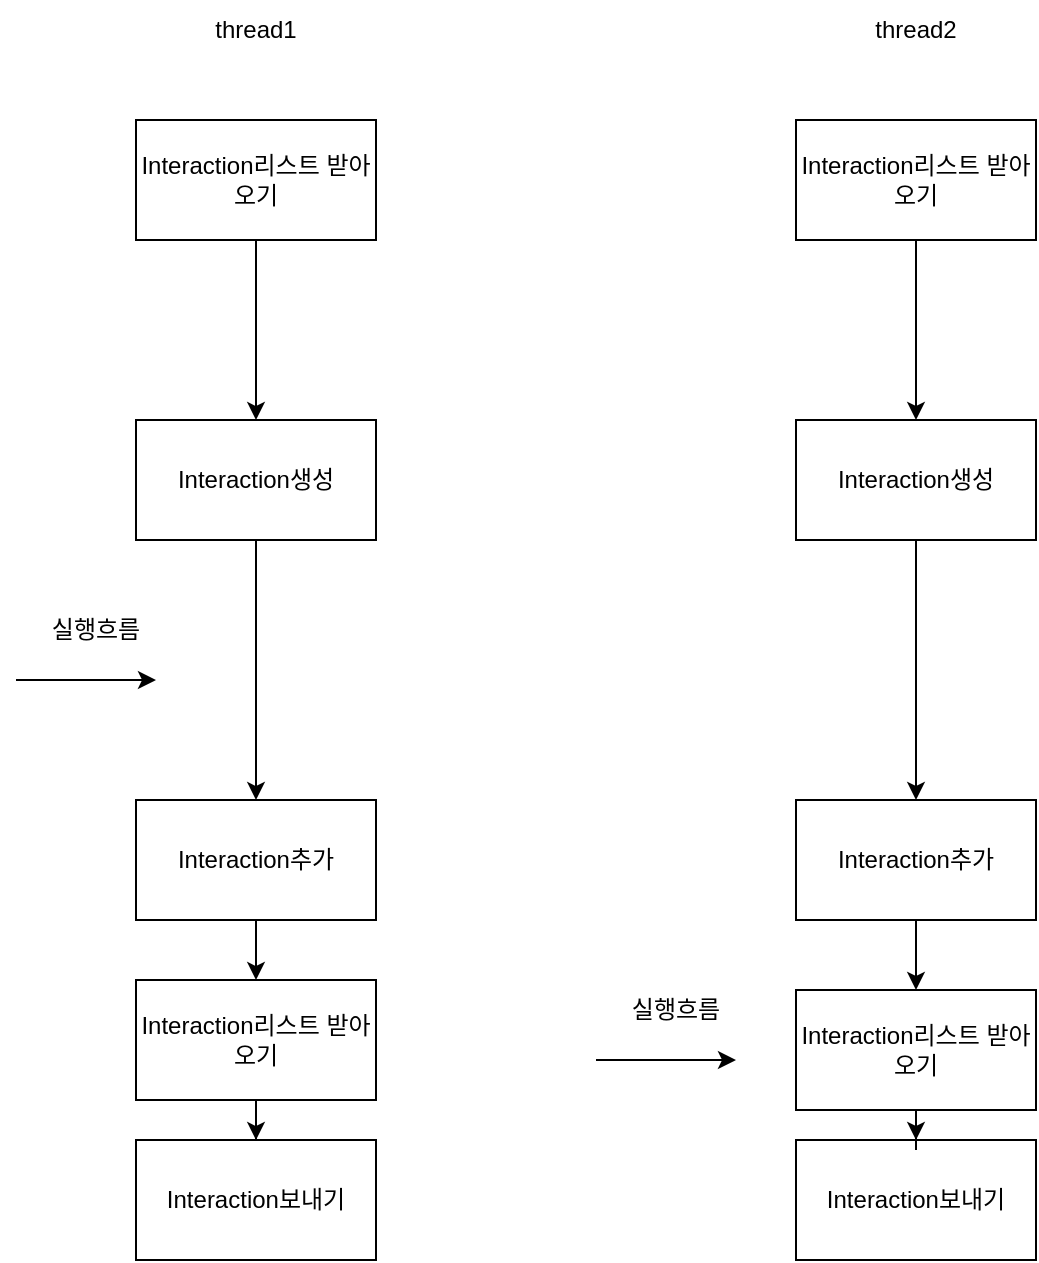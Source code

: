<mxfile version="20.3.0" type="device"><diagram id="3Au6_BwQhY_L9uyFkaCk" name="페이지-1"><mxGraphModel dx="1038" dy="649" grid="1" gridSize="10" guides="1" tooltips="1" connect="1" arrows="1" fold="1" page="1" pageScale="1" pageWidth="827" pageHeight="1169" math="0" shadow="0"><root><mxCell id="0"/><mxCell id="1" parent="0"/><mxCell id="vIrR3-miaPwcPN79HrVg-6" style="edgeStyle=orthogonalEdgeStyle;rounded=0;orthogonalLoop=1;jettySize=auto;html=1;" parent="1" source="vIrR3-miaPwcPN79HrVg-1" target="vIrR3-miaPwcPN79HrVg-7" edge="1"><mxGeometry relative="1" as="geometry"><mxPoint x="200" y="410" as="targetPoint"/></mxGeometry></mxCell><mxCell id="vIrR3-miaPwcPN79HrVg-1" value="Interaction생성" style="rounded=0;whiteSpace=wrap;html=1;" parent="1" vertex="1"><mxGeometry x="140" y="240" width="120" height="60" as="geometry"/></mxCell><mxCell id="vIrR3-miaPwcPN79HrVg-3" value="thread1" style="text;html=1;strokeColor=none;fillColor=none;align=center;verticalAlign=middle;whiteSpace=wrap;rounded=0;" parent="1" vertex="1"><mxGeometry x="170" y="30" width="60" height="30" as="geometry"/></mxCell><mxCell id="vIrR3-miaPwcPN79HrVg-4" value="thread2" style="text;html=1;strokeColor=none;fillColor=none;align=center;verticalAlign=middle;whiteSpace=wrap;rounded=0;" parent="1" vertex="1"><mxGeometry x="500" y="30" width="60" height="30" as="geometry"/></mxCell><mxCell id="e-8afEbeLUT9--AIl6U_-8" style="edgeStyle=orthogonalEdgeStyle;rounded=0;orthogonalLoop=1;jettySize=auto;html=1;" edge="1" parent="1" source="vIrR3-miaPwcPN79HrVg-7" target="e-8afEbeLUT9--AIl6U_-7"><mxGeometry relative="1" as="geometry"/></mxCell><mxCell id="vIrR3-miaPwcPN79HrVg-7" value="Interaction추가" style="rounded=0;whiteSpace=wrap;html=1;" parent="1" vertex="1"><mxGeometry x="140" y="430" width="120" height="60" as="geometry"/></mxCell><mxCell id="vIrR3-miaPwcPN79HrVg-15" value="Interaction보내기" style="rounded=0;whiteSpace=wrap;html=1;" parent="1" vertex="1"><mxGeometry x="140" y="600" width="120" height="60" as="geometry"/></mxCell><mxCell id="vIrR3-miaPwcPN79HrVg-23" style="edgeStyle=orthogonalEdgeStyle;rounded=0;orthogonalLoop=1;jettySize=auto;html=1;" parent="1" source="vIrR3-miaPwcPN79HrVg-22" target="vIrR3-miaPwcPN79HrVg-1" edge="1"><mxGeometry relative="1" as="geometry"/></mxCell><mxCell id="vIrR3-miaPwcPN79HrVg-22" value="Interaction리스트 받아오기" style="rounded=0;whiteSpace=wrap;html=1;" parent="1" vertex="1"><mxGeometry x="140" y="90" width="120" height="60" as="geometry"/></mxCell><mxCell id="vIrR3-miaPwcPN79HrVg-24" style="edgeStyle=orthogonalEdgeStyle;rounded=0;orthogonalLoop=1;jettySize=auto;html=1;" parent="1" source="vIrR3-miaPwcPN79HrVg-25" target="vIrR3-miaPwcPN79HrVg-27" edge="1"><mxGeometry relative="1" as="geometry"><mxPoint x="530" y="410" as="targetPoint"/></mxGeometry></mxCell><mxCell id="vIrR3-miaPwcPN79HrVg-25" value="Interaction생성" style="rounded=0;whiteSpace=wrap;html=1;" parent="1" vertex="1"><mxGeometry x="470" y="240" width="120" height="60" as="geometry"/></mxCell><mxCell id="e-8afEbeLUT9--AIl6U_-10" style="edgeStyle=orthogonalEdgeStyle;rounded=0;orthogonalLoop=1;jettySize=auto;html=1;" edge="1" parent="1" source="vIrR3-miaPwcPN79HrVg-27" target="e-8afEbeLUT9--AIl6U_-6"><mxGeometry relative="1" as="geometry"/></mxCell><mxCell id="vIrR3-miaPwcPN79HrVg-27" value="Interaction추가" style="rounded=0;whiteSpace=wrap;html=1;" parent="1" vertex="1"><mxGeometry x="470" y="430" width="120" height="60" as="geometry"/></mxCell><mxCell id="vIrR3-miaPwcPN79HrVg-28" value="Interaction보내기" style="rounded=0;whiteSpace=wrap;html=1;" parent="1" vertex="1"><mxGeometry x="470" y="600" width="120" height="60" as="geometry"/></mxCell><mxCell id="vIrR3-miaPwcPN79HrVg-29" style="edgeStyle=orthogonalEdgeStyle;rounded=0;orthogonalLoop=1;jettySize=auto;html=1;" parent="1" source="vIrR3-miaPwcPN79HrVg-30" target="vIrR3-miaPwcPN79HrVg-25" edge="1"><mxGeometry relative="1" as="geometry"/></mxCell><mxCell id="vIrR3-miaPwcPN79HrVg-30" value="Interaction리스트 받아오기" style="rounded=0;whiteSpace=wrap;html=1;" parent="1" vertex="1"><mxGeometry x="470" y="90" width="120" height="60" as="geometry"/></mxCell><mxCell id="e-8afEbeLUT9--AIl6U_-1" value="실행흐름" style="text;html=1;strokeColor=none;fillColor=none;align=center;verticalAlign=middle;whiteSpace=wrap;rounded=0;" vertex="1" parent="1"><mxGeometry x="90" y="330" width="60" height="30" as="geometry"/></mxCell><mxCell id="e-8afEbeLUT9--AIl6U_-3" value="" style="endArrow=classic;html=1;rounded=0;" edge="1" parent="1"><mxGeometry width="50" height="50" relative="1" as="geometry"><mxPoint x="80" y="370" as="sourcePoint"/><mxPoint x="150" y="370" as="targetPoint"/></mxGeometry></mxCell><mxCell id="e-8afEbeLUT9--AIl6U_-4" value="실행흐름" style="text;html=1;strokeColor=none;fillColor=none;align=center;verticalAlign=middle;whiteSpace=wrap;rounded=0;" vertex="1" parent="1"><mxGeometry x="380" y="520" width="60" height="30" as="geometry"/></mxCell><mxCell id="e-8afEbeLUT9--AIl6U_-5" value="" style="endArrow=classic;html=1;rounded=0;" edge="1" parent="1"><mxGeometry width="50" height="50" relative="1" as="geometry"><mxPoint x="370" y="560" as="sourcePoint"/><mxPoint x="440" y="560" as="targetPoint"/></mxGeometry></mxCell><mxCell id="e-8afEbeLUT9--AIl6U_-11" style="edgeStyle=orthogonalEdgeStyle;rounded=0;orthogonalLoop=1;jettySize=auto;html=1;" edge="1" parent="1" source="e-8afEbeLUT9--AIl6U_-6" target="vIrR3-miaPwcPN79HrVg-28"><mxGeometry relative="1" as="geometry"/></mxCell><mxCell id="e-8afEbeLUT9--AIl6U_-6" value="Interaction리스트 받아오기" style="rounded=0;whiteSpace=wrap;html=1;" vertex="1" parent="1"><mxGeometry x="470" y="525" width="120" height="60" as="geometry"/></mxCell><mxCell id="e-8afEbeLUT9--AIl6U_-9" style="edgeStyle=orthogonalEdgeStyle;rounded=0;orthogonalLoop=1;jettySize=auto;html=1;" edge="1" parent="1" source="e-8afEbeLUT9--AIl6U_-7" target="vIrR3-miaPwcPN79HrVg-15"><mxGeometry relative="1" as="geometry"/></mxCell><mxCell id="e-8afEbeLUT9--AIl6U_-7" value="Interaction리스트 받아오기" style="rounded=0;whiteSpace=wrap;html=1;" vertex="1" parent="1"><mxGeometry x="140" y="520" width="120" height="60" as="geometry"/></mxCell></root></mxGraphModel></diagram></mxfile>
